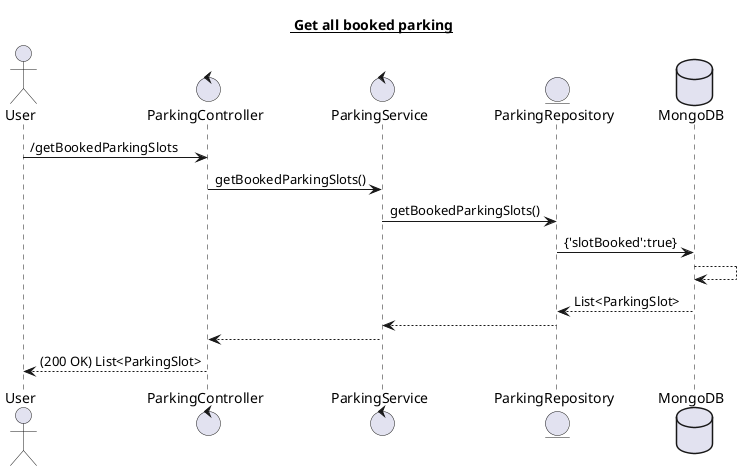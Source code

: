 @startuml
title <U> Get all booked parking

actor User
control "ParkingController" as Controller
control "ParkingService" as Service
entity ParkingRepository as Dao
database MongoDB as DB

User -> Controller : /getBookedParkingSlots
Controller -> Service : getBookedParkingSlots()
Service -> Dao : getBookedParkingSlots()
Dao -> DB : {'slotBooked':true}
DB --> DB
DB --> Dao : List<ParkingSlot>
Dao --> Service
Service --> Controller
Controller --> User : (200 OK) List<ParkingSlot>

@enduml